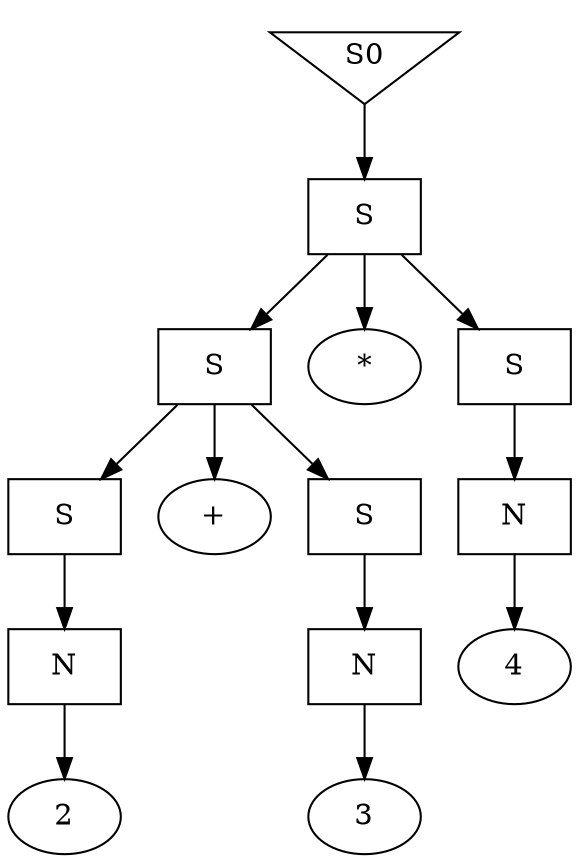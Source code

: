 digraph g {
    root [label="S0", shape=invtriangle];
    node0 [label="S", shape=box];
    node1 [label="S", shape=box];
    node2 [label="S", shape=box];
    node3 [label="N", shape=box];
    node4 [label="2", shape=oval];
    node5 [label="+", shape=oval];
    node6 [label="S", shape=box];
    node7 [label="N", shape=box];
    node8 [label="3", shape=oval];
    node9 [label="*", shape=oval];
    node10 [label="S", shape=box];
    node11 [label="N", shape=box];
    node12 [label="4", shape=oval];

    root -> node0;
    node0 -> node1;
    node1 -> node2;
    node2 -> node3;
    node3 -> node4;
    node1 -> node5;
    node1 -> node6;
    node6 -> node7;
    node7 -> node8;
    node0 -> node9;
    node0 -> node10;
    node10 -> node11;
    node11 -> node12;
}
